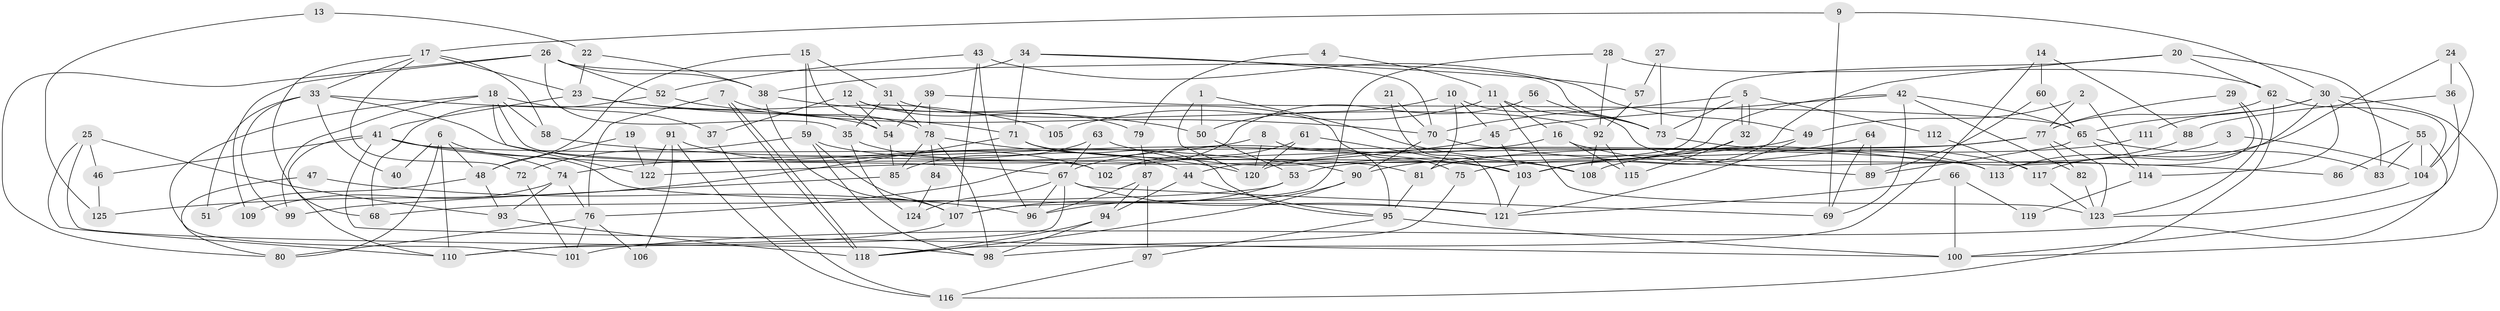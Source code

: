 // coarse degree distribution, {11: 0.02631578947368421, 5: 0.14473684210526316, 9: 0.05263157894736842, 2: 0.11842105263157894, 3: 0.2631578947368421, 10: 0.013157894736842105, 8: 0.05263157894736842, 6: 0.06578947368421052, 13: 0.013157894736842105, 4: 0.21052631578947367, 7: 0.02631578947368421, 14: 0.013157894736842105}
// Generated by graph-tools (version 1.1) at 2025/51/03/04/25 22:51:21]
// undirected, 125 vertices, 250 edges
graph export_dot {
  node [color=gray90,style=filled];
  1;
  2;
  3;
  4;
  5;
  6;
  7;
  8;
  9;
  10;
  11;
  12;
  13;
  14;
  15;
  16;
  17;
  18;
  19;
  20;
  21;
  22;
  23;
  24;
  25;
  26;
  27;
  28;
  29;
  30;
  31;
  32;
  33;
  34;
  35;
  36;
  37;
  38;
  39;
  40;
  41;
  42;
  43;
  44;
  45;
  46;
  47;
  48;
  49;
  50;
  51;
  52;
  53;
  54;
  55;
  56;
  57;
  58;
  59;
  60;
  61;
  62;
  63;
  64;
  65;
  66;
  67;
  68;
  69;
  70;
  71;
  72;
  73;
  74;
  75;
  76;
  77;
  78;
  79;
  80;
  81;
  82;
  83;
  84;
  85;
  86;
  87;
  88;
  89;
  90;
  91;
  92;
  93;
  94;
  95;
  96;
  97;
  98;
  99;
  100;
  101;
  102;
  103;
  104;
  105;
  106;
  107;
  108;
  109;
  110;
  111;
  112;
  113;
  114;
  115;
  116;
  117;
  118;
  119;
  120;
  121;
  122;
  123;
  124;
  125;
  1 -- 120;
  1 -- 50;
  1 -- 108;
  2 -- 114;
  2 -- 77;
  2 -- 49;
  3 -- 75;
  3 -- 104;
  4 -- 79;
  4 -- 11;
  5 -- 32;
  5 -- 32;
  5 -- 70;
  5 -- 73;
  5 -- 112;
  6 -- 110;
  6 -- 48;
  6 -- 40;
  6 -- 80;
  6 -- 121;
  7 -- 118;
  7 -- 118;
  7 -- 78;
  7 -- 76;
  8 -- 95;
  8 -- 120;
  8 -- 74;
  9 -- 69;
  9 -- 30;
  9 -- 17;
  10 -- 81;
  10 -- 50;
  10 -- 45;
  10 -- 89;
  11 -- 123;
  11 -- 16;
  11 -- 73;
  11 -- 105;
  12 -- 37;
  12 -- 54;
  12 -- 75;
  12 -- 79;
  13 -- 22;
  13 -- 125;
  14 -- 98;
  14 -- 60;
  14 -- 88;
  15 -- 31;
  15 -- 59;
  15 -- 48;
  15 -- 54;
  16 -- 117;
  16 -- 67;
  16 -- 115;
  17 -- 72;
  17 -- 23;
  17 -- 33;
  17 -- 58;
  17 -- 68;
  18 -- 58;
  18 -- 99;
  18 -- 37;
  18 -- 101;
  18 -- 102;
  18 -- 122;
  19 -- 48;
  19 -- 122;
  20 -- 103;
  20 -- 62;
  20 -- 44;
  20 -- 83;
  21 -- 70;
  21 -- 121;
  22 -- 23;
  22 -- 38;
  23 -- 41;
  23 -- 71;
  23 -- 105;
  24 -- 113;
  24 -- 36;
  24 -- 104;
  25 -- 93;
  25 -- 110;
  25 -- 46;
  25 -- 98;
  26 -- 52;
  26 -- 73;
  26 -- 35;
  26 -- 38;
  26 -- 80;
  26 -- 109;
  27 -- 73;
  27 -- 57;
  28 -- 62;
  28 -- 107;
  28 -- 92;
  29 -- 123;
  29 -- 77;
  29 -- 113;
  30 -- 65;
  30 -- 100;
  30 -- 55;
  30 -- 111;
  30 -- 114;
  30 -- 117;
  31 -- 35;
  31 -- 92;
  31 -- 78;
  32 -- 103;
  32 -- 115;
  33 -- 54;
  33 -- 40;
  33 -- 51;
  33 -- 67;
  33 -- 99;
  34 -- 70;
  34 -- 71;
  34 -- 38;
  34 -- 57;
  35 -- 44;
  35 -- 124;
  36 -- 88;
  36 -- 101;
  37 -- 116;
  38 -- 50;
  38 -- 107;
  39 -- 54;
  39 -- 78;
  39 -- 65;
  41 -- 113;
  41 -- 74;
  41 -- 46;
  41 -- 90;
  41 -- 100;
  41 -- 110;
  42 -- 65;
  42 -- 69;
  42 -- 45;
  42 -- 53;
  42 -- 82;
  43 -- 49;
  43 -- 96;
  43 -- 52;
  43 -- 107;
  44 -- 95;
  44 -- 94;
  45 -- 103;
  45 -- 122;
  46 -- 125;
  47 -- 80;
  47 -- 96;
  48 -- 93;
  48 -- 51;
  49 -- 121;
  49 -- 90;
  50 -- 53;
  52 -- 68;
  52 -- 70;
  53 -- 107;
  53 -- 68;
  54 -- 85;
  55 -- 104;
  55 -- 83;
  55 -- 86;
  55 -- 100;
  56 -- 73;
  56 -- 76;
  57 -- 92;
  58 -- 103;
  59 -- 107;
  59 -- 98;
  59 -- 72;
  59 -- 81;
  60 -- 65;
  60 -- 89;
  61 -- 102;
  61 -- 103;
  61 -- 120;
  62 -- 77;
  62 -- 116;
  62 -- 104;
  63 -- 67;
  63 -- 108;
  63 -- 85;
  64 -- 89;
  64 -- 103;
  64 -- 69;
  65 -- 83;
  65 -- 89;
  65 -- 114;
  66 -- 121;
  66 -- 100;
  66 -- 119;
  67 -- 110;
  67 -- 69;
  67 -- 96;
  67 -- 121;
  67 -- 124;
  70 -- 90;
  70 -- 86;
  71 -- 103;
  71 -- 95;
  71 -- 125;
  72 -- 101;
  73 -- 113;
  74 -- 76;
  74 -- 93;
  74 -- 109;
  75 -- 118;
  76 -- 80;
  76 -- 101;
  76 -- 106;
  77 -- 81;
  77 -- 82;
  77 -- 102;
  77 -- 123;
  78 -- 98;
  78 -- 84;
  78 -- 85;
  78 -- 120;
  79 -- 87;
  81 -- 95;
  82 -- 123;
  84 -- 124;
  85 -- 99;
  87 -- 94;
  87 -- 96;
  87 -- 97;
  88 -- 108;
  90 -- 96;
  90 -- 118;
  91 -- 122;
  91 -- 102;
  91 -- 106;
  91 -- 116;
  92 -- 115;
  92 -- 108;
  93 -- 118;
  94 -- 118;
  94 -- 98;
  95 -- 100;
  95 -- 97;
  97 -- 116;
  103 -- 121;
  104 -- 123;
  107 -- 110;
  111 -- 120;
  112 -- 117;
  114 -- 119;
  117 -- 123;
}
